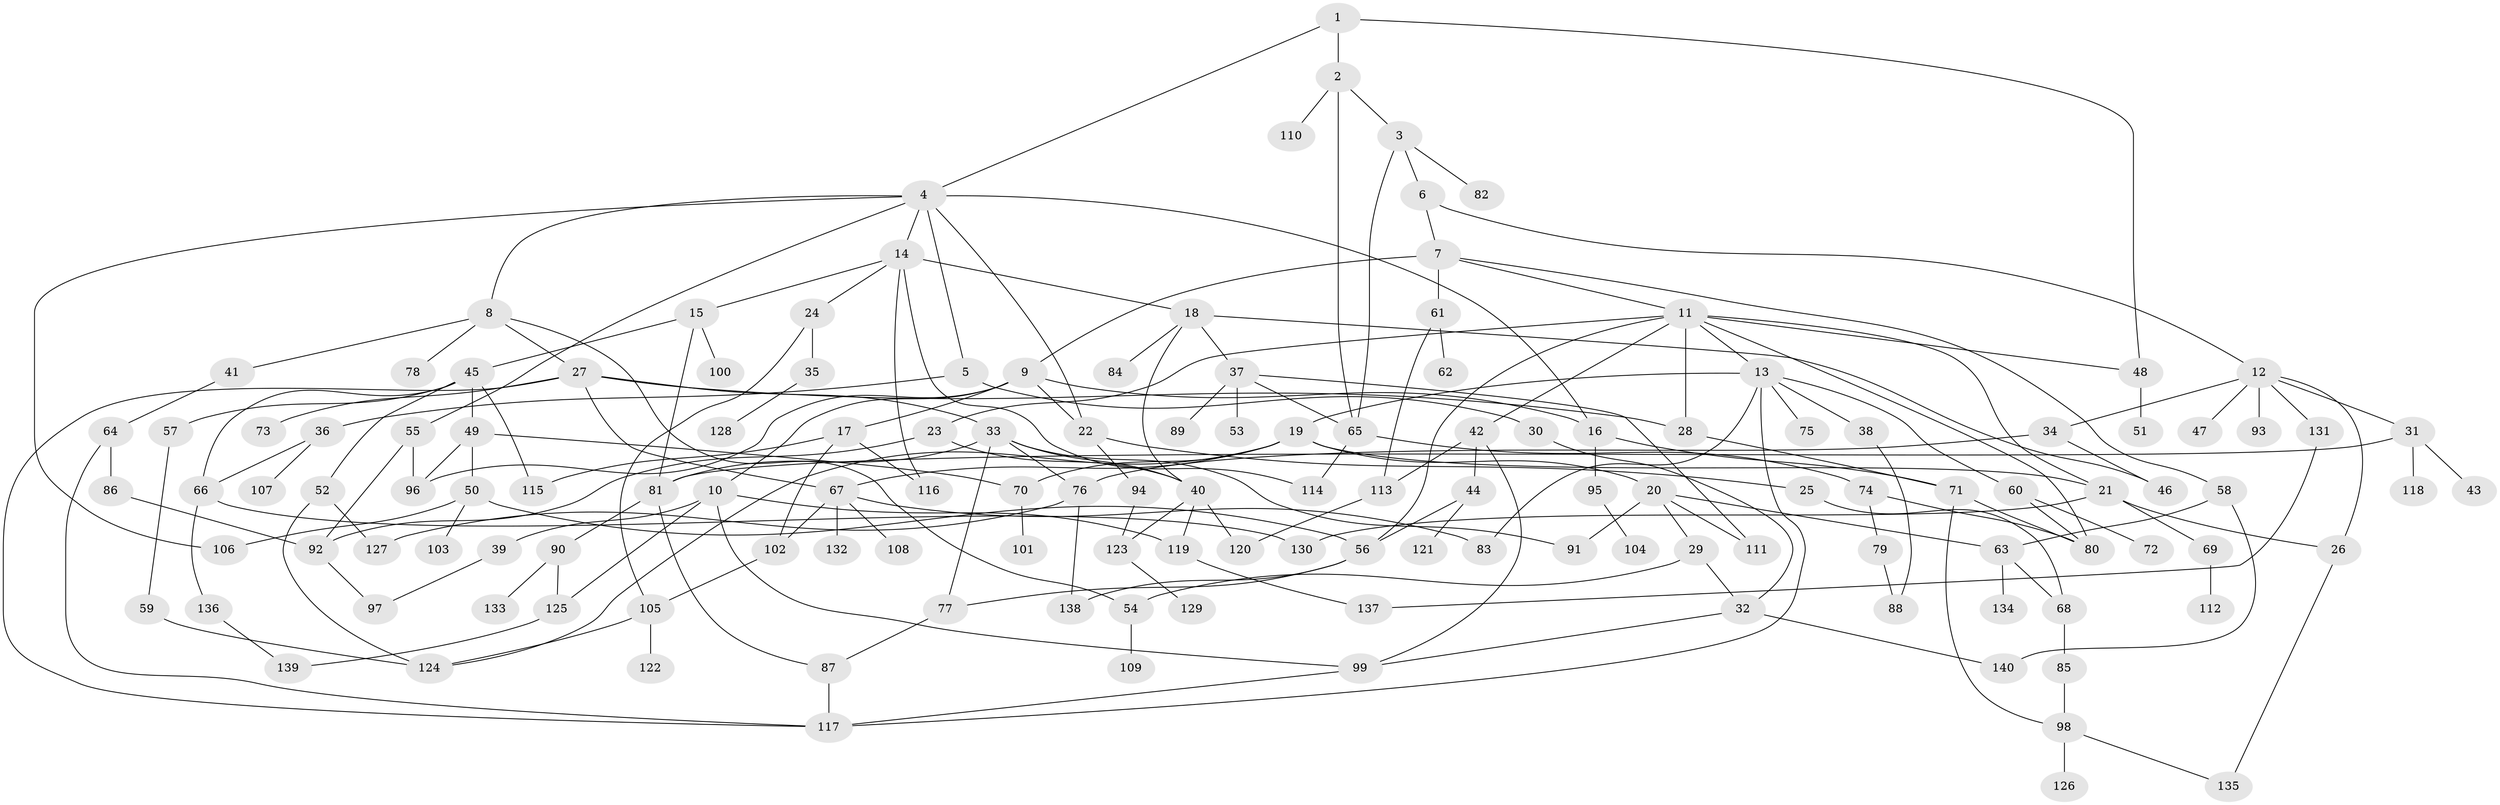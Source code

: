 // Generated by graph-tools (version 1.1) at 2025/34/03/09/25 02:34:12]
// undirected, 140 vertices, 205 edges
graph export_dot {
graph [start="1"]
  node [color=gray90,style=filled];
  1;
  2;
  3;
  4;
  5;
  6;
  7;
  8;
  9;
  10;
  11;
  12;
  13;
  14;
  15;
  16;
  17;
  18;
  19;
  20;
  21;
  22;
  23;
  24;
  25;
  26;
  27;
  28;
  29;
  30;
  31;
  32;
  33;
  34;
  35;
  36;
  37;
  38;
  39;
  40;
  41;
  42;
  43;
  44;
  45;
  46;
  47;
  48;
  49;
  50;
  51;
  52;
  53;
  54;
  55;
  56;
  57;
  58;
  59;
  60;
  61;
  62;
  63;
  64;
  65;
  66;
  67;
  68;
  69;
  70;
  71;
  72;
  73;
  74;
  75;
  76;
  77;
  78;
  79;
  80;
  81;
  82;
  83;
  84;
  85;
  86;
  87;
  88;
  89;
  90;
  91;
  92;
  93;
  94;
  95;
  96;
  97;
  98;
  99;
  100;
  101;
  102;
  103;
  104;
  105;
  106;
  107;
  108;
  109;
  110;
  111;
  112;
  113;
  114;
  115;
  116;
  117;
  118;
  119;
  120;
  121;
  122;
  123;
  124;
  125;
  126;
  127;
  128;
  129;
  130;
  131;
  132;
  133;
  134;
  135;
  136;
  137;
  138;
  139;
  140;
  1 -- 2;
  1 -- 4;
  1 -- 48;
  2 -- 3;
  2 -- 110;
  2 -- 65;
  3 -- 6;
  3 -- 82;
  3 -- 65;
  4 -- 5;
  4 -- 8;
  4 -- 14;
  4 -- 55;
  4 -- 106;
  4 -- 16;
  4 -- 22;
  5 -- 30;
  5 -- 36;
  6 -- 7;
  6 -- 12;
  7 -- 9;
  7 -- 11;
  7 -- 58;
  7 -- 61;
  8 -- 27;
  8 -- 41;
  8 -- 54;
  8 -- 78;
  9 -- 10;
  9 -- 16;
  9 -- 17;
  9 -- 22;
  9 -- 96;
  10 -- 39;
  10 -- 125;
  10 -- 99;
  10 -- 119;
  11 -- 13;
  11 -- 23;
  11 -- 28;
  11 -- 42;
  11 -- 48;
  11 -- 80;
  11 -- 21;
  11 -- 56;
  12 -- 31;
  12 -- 34;
  12 -- 47;
  12 -- 93;
  12 -- 131;
  12 -- 26;
  13 -- 19;
  13 -- 38;
  13 -- 60;
  13 -- 75;
  13 -- 117;
  13 -- 83;
  14 -- 15;
  14 -- 18;
  14 -- 24;
  14 -- 114;
  14 -- 116;
  15 -- 45;
  15 -- 100;
  15 -- 81;
  16 -- 71;
  16 -- 95;
  17 -- 116;
  17 -- 102;
  17 -- 115;
  18 -- 37;
  18 -- 46;
  18 -- 84;
  18 -- 40;
  19 -- 20;
  19 -- 21;
  19 -- 70;
  19 -- 124;
  19 -- 67;
  20 -- 29;
  20 -- 111;
  20 -- 91;
  20 -- 63;
  21 -- 26;
  21 -- 69;
  21 -- 130;
  22 -- 25;
  22 -- 94;
  23 -- 40;
  23 -- 92;
  24 -- 35;
  24 -- 105;
  25 -- 68;
  26 -- 135;
  27 -- 33;
  27 -- 67;
  27 -- 73;
  27 -- 28;
  27 -- 117;
  28 -- 71;
  29 -- 54;
  29 -- 32;
  30 -- 32;
  31 -- 43;
  31 -- 81;
  31 -- 118;
  32 -- 99;
  32 -- 140;
  33 -- 77;
  33 -- 91;
  33 -- 76;
  33 -- 40;
  33 -- 81;
  34 -- 76;
  34 -- 46;
  35 -- 128;
  36 -- 66;
  36 -- 107;
  37 -- 53;
  37 -- 65;
  37 -- 89;
  37 -- 111;
  38 -- 88;
  39 -- 97;
  40 -- 119;
  40 -- 120;
  40 -- 123;
  41 -- 64;
  42 -- 44;
  42 -- 99;
  42 -- 113;
  44 -- 56;
  44 -- 121;
  45 -- 49;
  45 -- 52;
  45 -- 57;
  45 -- 115;
  45 -- 66;
  48 -- 51;
  49 -- 50;
  49 -- 96;
  49 -- 70;
  50 -- 103;
  50 -- 106;
  50 -- 56;
  52 -- 124;
  52 -- 127;
  54 -- 109;
  55 -- 92;
  55 -- 96;
  56 -- 138;
  56 -- 77;
  57 -- 59;
  58 -- 63;
  58 -- 140;
  59 -- 124;
  60 -- 72;
  60 -- 80;
  61 -- 62;
  61 -- 113;
  63 -- 68;
  63 -- 134;
  64 -- 86;
  64 -- 117;
  65 -- 74;
  65 -- 114;
  66 -- 136;
  66 -- 130;
  67 -- 83;
  67 -- 102;
  67 -- 108;
  67 -- 132;
  68 -- 85;
  69 -- 112;
  70 -- 101;
  71 -- 98;
  71 -- 80;
  74 -- 79;
  74 -- 80;
  76 -- 127;
  76 -- 138;
  77 -- 87;
  79 -- 88;
  81 -- 87;
  81 -- 90;
  85 -- 98;
  86 -- 92;
  87 -- 117;
  90 -- 133;
  90 -- 125;
  92 -- 97;
  94 -- 123;
  95 -- 104;
  98 -- 126;
  98 -- 135;
  99 -- 117;
  102 -- 105;
  105 -- 122;
  105 -- 124;
  113 -- 120;
  119 -- 137;
  123 -- 129;
  125 -- 139;
  131 -- 137;
  136 -- 139;
}
